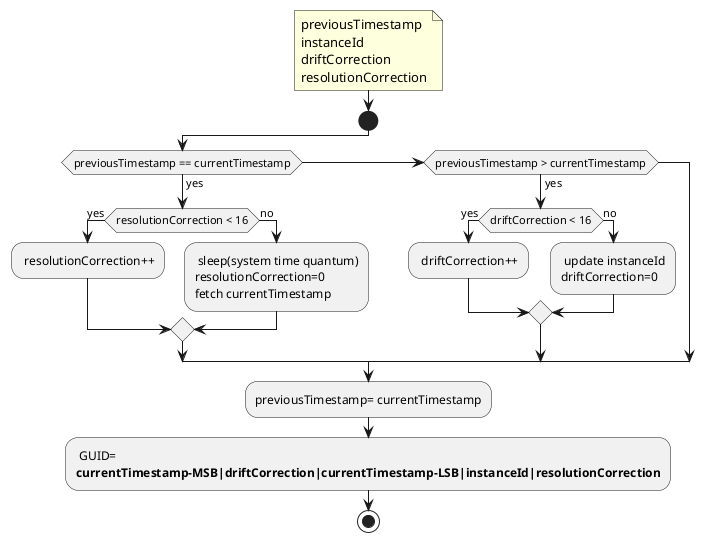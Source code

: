 @startuml
note left
previousTimestamp
instanceId
driftCorrection
resolutionCorrection
end note

start
if (previousTimestamp == currentTimestamp) then (yes)
    if (resolutionCorrection < 16) then (yes)
    : resolutionCorrection++;
    else (no)
    : sleep(system time quantum)\nresolutionCorrection=0\nfetch currentTimestamp;
    endif
elseif (previousTimestamp > currentTimestamp) then (yes)
    if (driftCorrection < 16) then (yes)
    : driftCorrection++;
    else (no)
    : update instanceId\ndriftCorrection=0;
    endif
endif
:previousTimestamp= currentTimestamp;
: GUID=\n**currentTimestamp-MSB|driftCorrection|currentTimestamp-LSB|instanceId|resolutionCorrection**;
stop
@enduml
